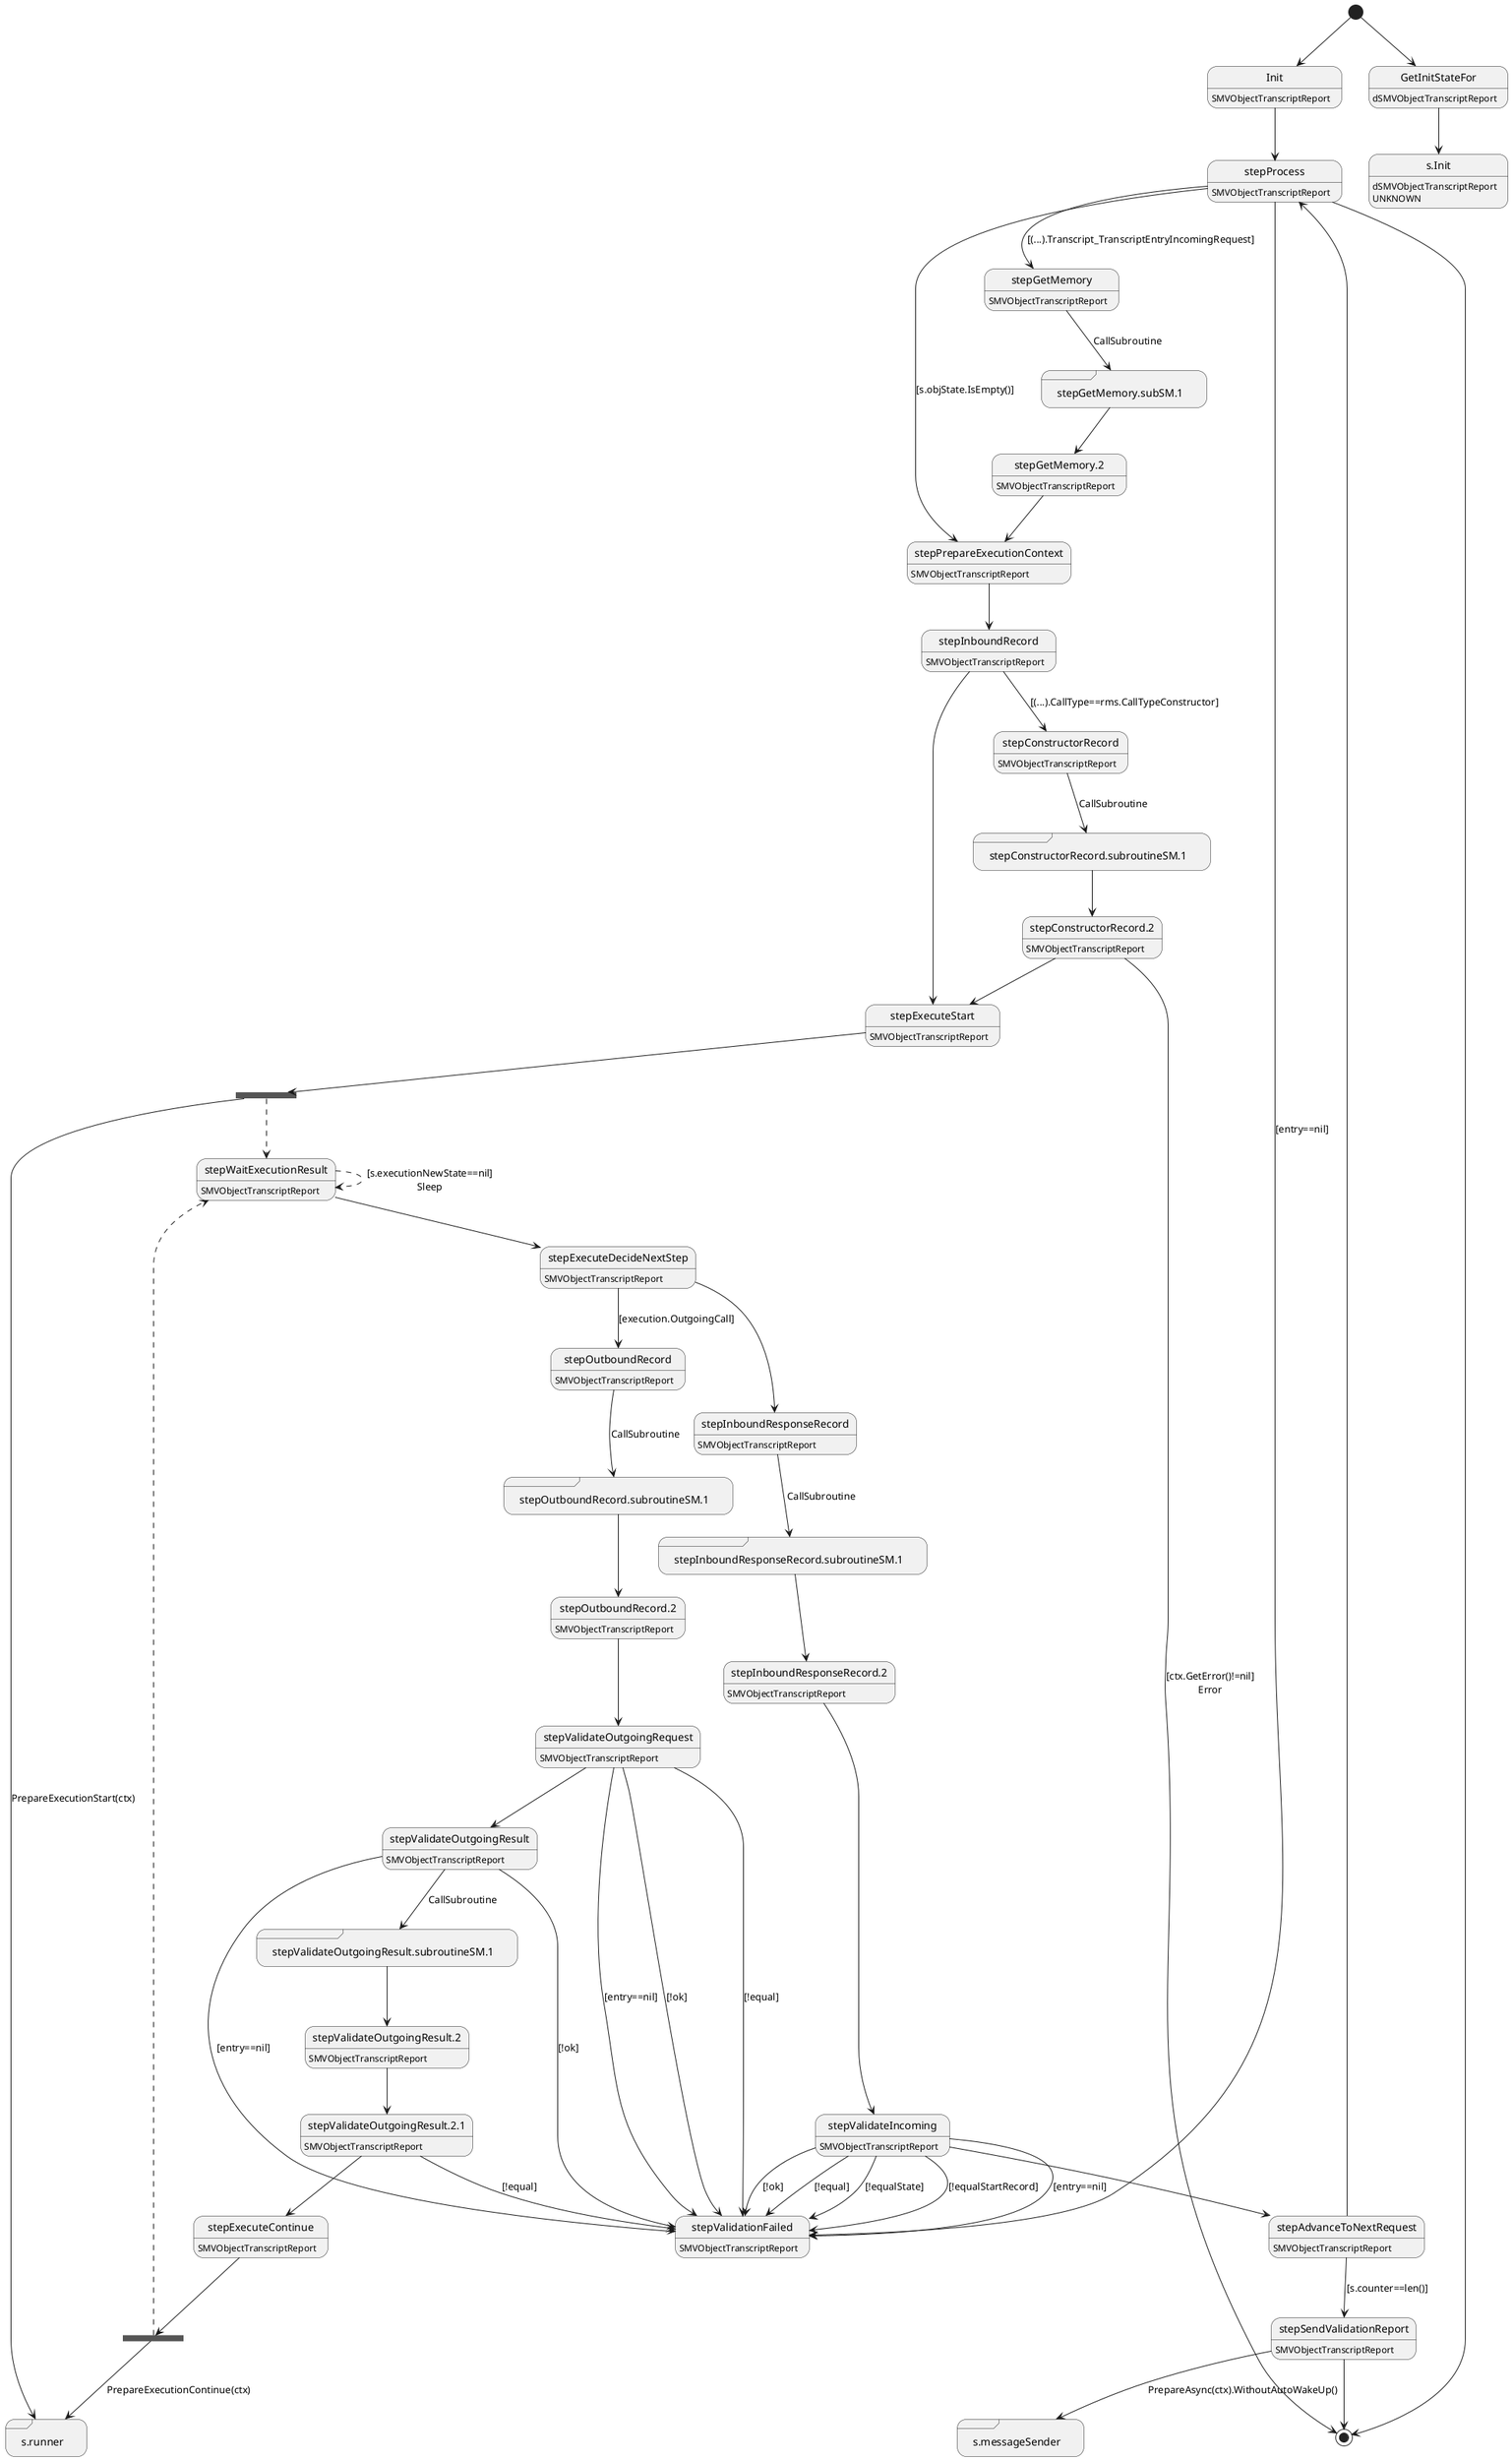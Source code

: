@startuml
state "Init" as T01_S001
T01_S001 : SMVObjectTranscriptReport
[*] --> T01_S001
T01_S001 --> T01_S002
state "s.messageSender" as T01_S031 <<sdlreceive>>
state "s.runner" as T01_S012 <<sdlreceive>>
T01_S012 : DUPLICATE
state "stepAdvanceToNextRequest" as T01_S029
T01_S029 : SMVObjectTranscriptReport
T01_S029 --> T01_S030 : [s.counter==len()]
T01_S029 --> T01_S002
state "stepConstructorRecord" as T01_S008
T01_S008 : SMVObjectTranscriptReport
T01_S008 --> T01_S009 : CallSubroutine
state "stepConstructorRecord.2" as T01_S010
T01_S010 : SMVObjectTranscriptReport
T01_S010 --> [*] : [ctx.GetError()!=nil]\nError
T01_S010 --> T01_S011
state "stepConstructorRecord.subroutineSM.1" as T01_S009 <<sdlreceive>>
T01_S009 --> T01_S010
state "stepExecuteContinue" as T01_S023
T01_S023 : SMVObjectTranscriptReport
state T01_U001 <<fork>>
T01_S023 --> T01_U001
T01_U001 --> T01_S012 : PrepareExecutionContinue(ctx)
T01_U001 --[dashed]> T01_S013
state "stepExecuteDecideNextStep" as T01_S014
T01_S014 : SMVObjectTranscriptReport
T01_S014 --> T01_S015 : [execution.OutgoingCall]
T01_S014 --> T01_S024
state "stepExecuteStart" as T01_S011
T01_S011 : SMVObjectTranscriptReport
state T01_U002 <<fork>>
T01_S011 --> T01_U002
T01_U002 --> T01_S012 : PrepareExecutionStart(ctx)
T01_U002 --[dashed]> T01_S013
state "stepGetMemory" as T01_S003
T01_S003 : SMVObjectTranscriptReport
T01_S003 --> T01_S004 : CallSubroutine
state "stepGetMemory.2" as T01_S005
T01_S005 : SMVObjectTranscriptReport
T01_S005 --> T01_S006
state "stepGetMemory.subSM.1" as T01_S004 <<sdlreceive>>
T01_S004 --> T01_S005
state "stepInboundRecord" as T01_S007
T01_S007 : SMVObjectTranscriptReport
T01_S007 --> T01_S008 : [(...).CallType==rms.CallTypeConstructor]
T01_S007 --> T01_S011
state "stepInboundResponseRecord" as T01_S024
T01_S024 : SMVObjectTranscriptReport
T01_S024 --> T01_S025 : CallSubroutine
state "stepInboundResponseRecord.2" as T01_S026
T01_S026 : SMVObjectTranscriptReport
T01_S026 --> T01_S027
state "stepInboundResponseRecord.subroutineSM.1" as T01_S025 <<sdlreceive>>
T01_S025 --> T01_S026
state "stepOutboundRecord" as T01_S015
T01_S015 : SMVObjectTranscriptReport
T01_S015 --> T01_S016 : CallSubroutine
state "stepOutboundRecord.2" as T01_S017
T01_S017 : SMVObjectTranscriptReport
T01_S017 --> T01_S018
state "stepOutboundRecord.subroutineSM.1" as T01_S016 <<sdlreceive>>
T01_S016 --> T01_S017
state "stepPrepareExecutionContext" as T01_S006
T01_S006 : SMVObjectTranscriptReport
T01_S006 --> T01_S007
state "stepProcess" as T01_S002
T01_S002 : SMVObjectTranscriptReport
T01_S002 --> T01_S028 : [entry==nil]
T01_S002 --> T01_S006 : [s.objState.IsEmpty()]
T01_S002 --> T01_S003 : [(...).Transcript_TranscriptEntryIncomingRequest]
T01_S002 --> [*]
state "stepSendValidationReport" as T01_S030
T01_S030 : SMVObjectTranscriptReport
T01_S030 --> T01_S031 : PrepareAsync(ctx).WithoutAutoWakeUp()
T01_S030 --> [*]
state "stepValidateIncoming" as T01_S027
T01_S027 : SMVObjectTranscriptReport
T01_S027 --> T01_S028 : [!equalStartRecord]
T01_S027 --> T01_S028 : [entry==nil]
T01_S027 --> T01_S028 : [!ok]
T01_S027 --> T01_S028 : [!equal]
T01_S027 --> T01_S028 : [!equalState]
T01_S027 --> T01_S029
state "stepValidateOutgoingRequest" as T01_S018
T01_S018 : SMVObjectTranscriptReport
T01_S018 --> T01_S028 : [entry==nil]
T01_S018 --> T01_S028 : [!ok]
T01_S018 --> T01_S028 : [!equal]
T01_S018 --> T01_S019
state "stepValidateOutgoingResult" as T01_S019
T01_S019 : SMVObjectTranscriptReport
T01_S019 --> T01_S028 : [entry==nil]
T01_S019 --> T01_S028 : [!ok]
T01_S019 --> T01_S020 : CallSubroutine
state "stepValidateOutgoingResult.2" as T01_S021
T01_S021 : SMVObjectTranscriptReport
T01_S021 --> T01_S022
state "stepValidateOutgoingResult.2.1" as T01_S022
T01_S022 : SMVObjectTranscriptReport
T01_S022 --> T01_S028 : [!equal]
T01_S022 --> T01_S023
state "stepValidateOutgoingResult.subroutineSM.1" as T01_S020 <<sdlreceive>>
T01_S020 --> T01_S021
state "stepValidationFailed" as T01_S028
T01_S028 : SMVObjectTranscriptReport
state "stepWaitExecutionResult" as T01_S013
T01_S013 : SMVObjectTranscriptReport
T01_S013 --[dashed]> T01_S013 : [s.executionNewState==nil]\nSleep
T01_S013 --> T01_S014
state "GetInitStateFor" as T00_S001
T00_S001 : dSMVObjectTranscriptReport
[*] --> T00_S001
state "s.Init" as T00_U003
T00_U003 : dSMVObjectTranscriptReport
T00_U003 : UNKNOWN 
T00_S001 --> T00_U003
@enduml
